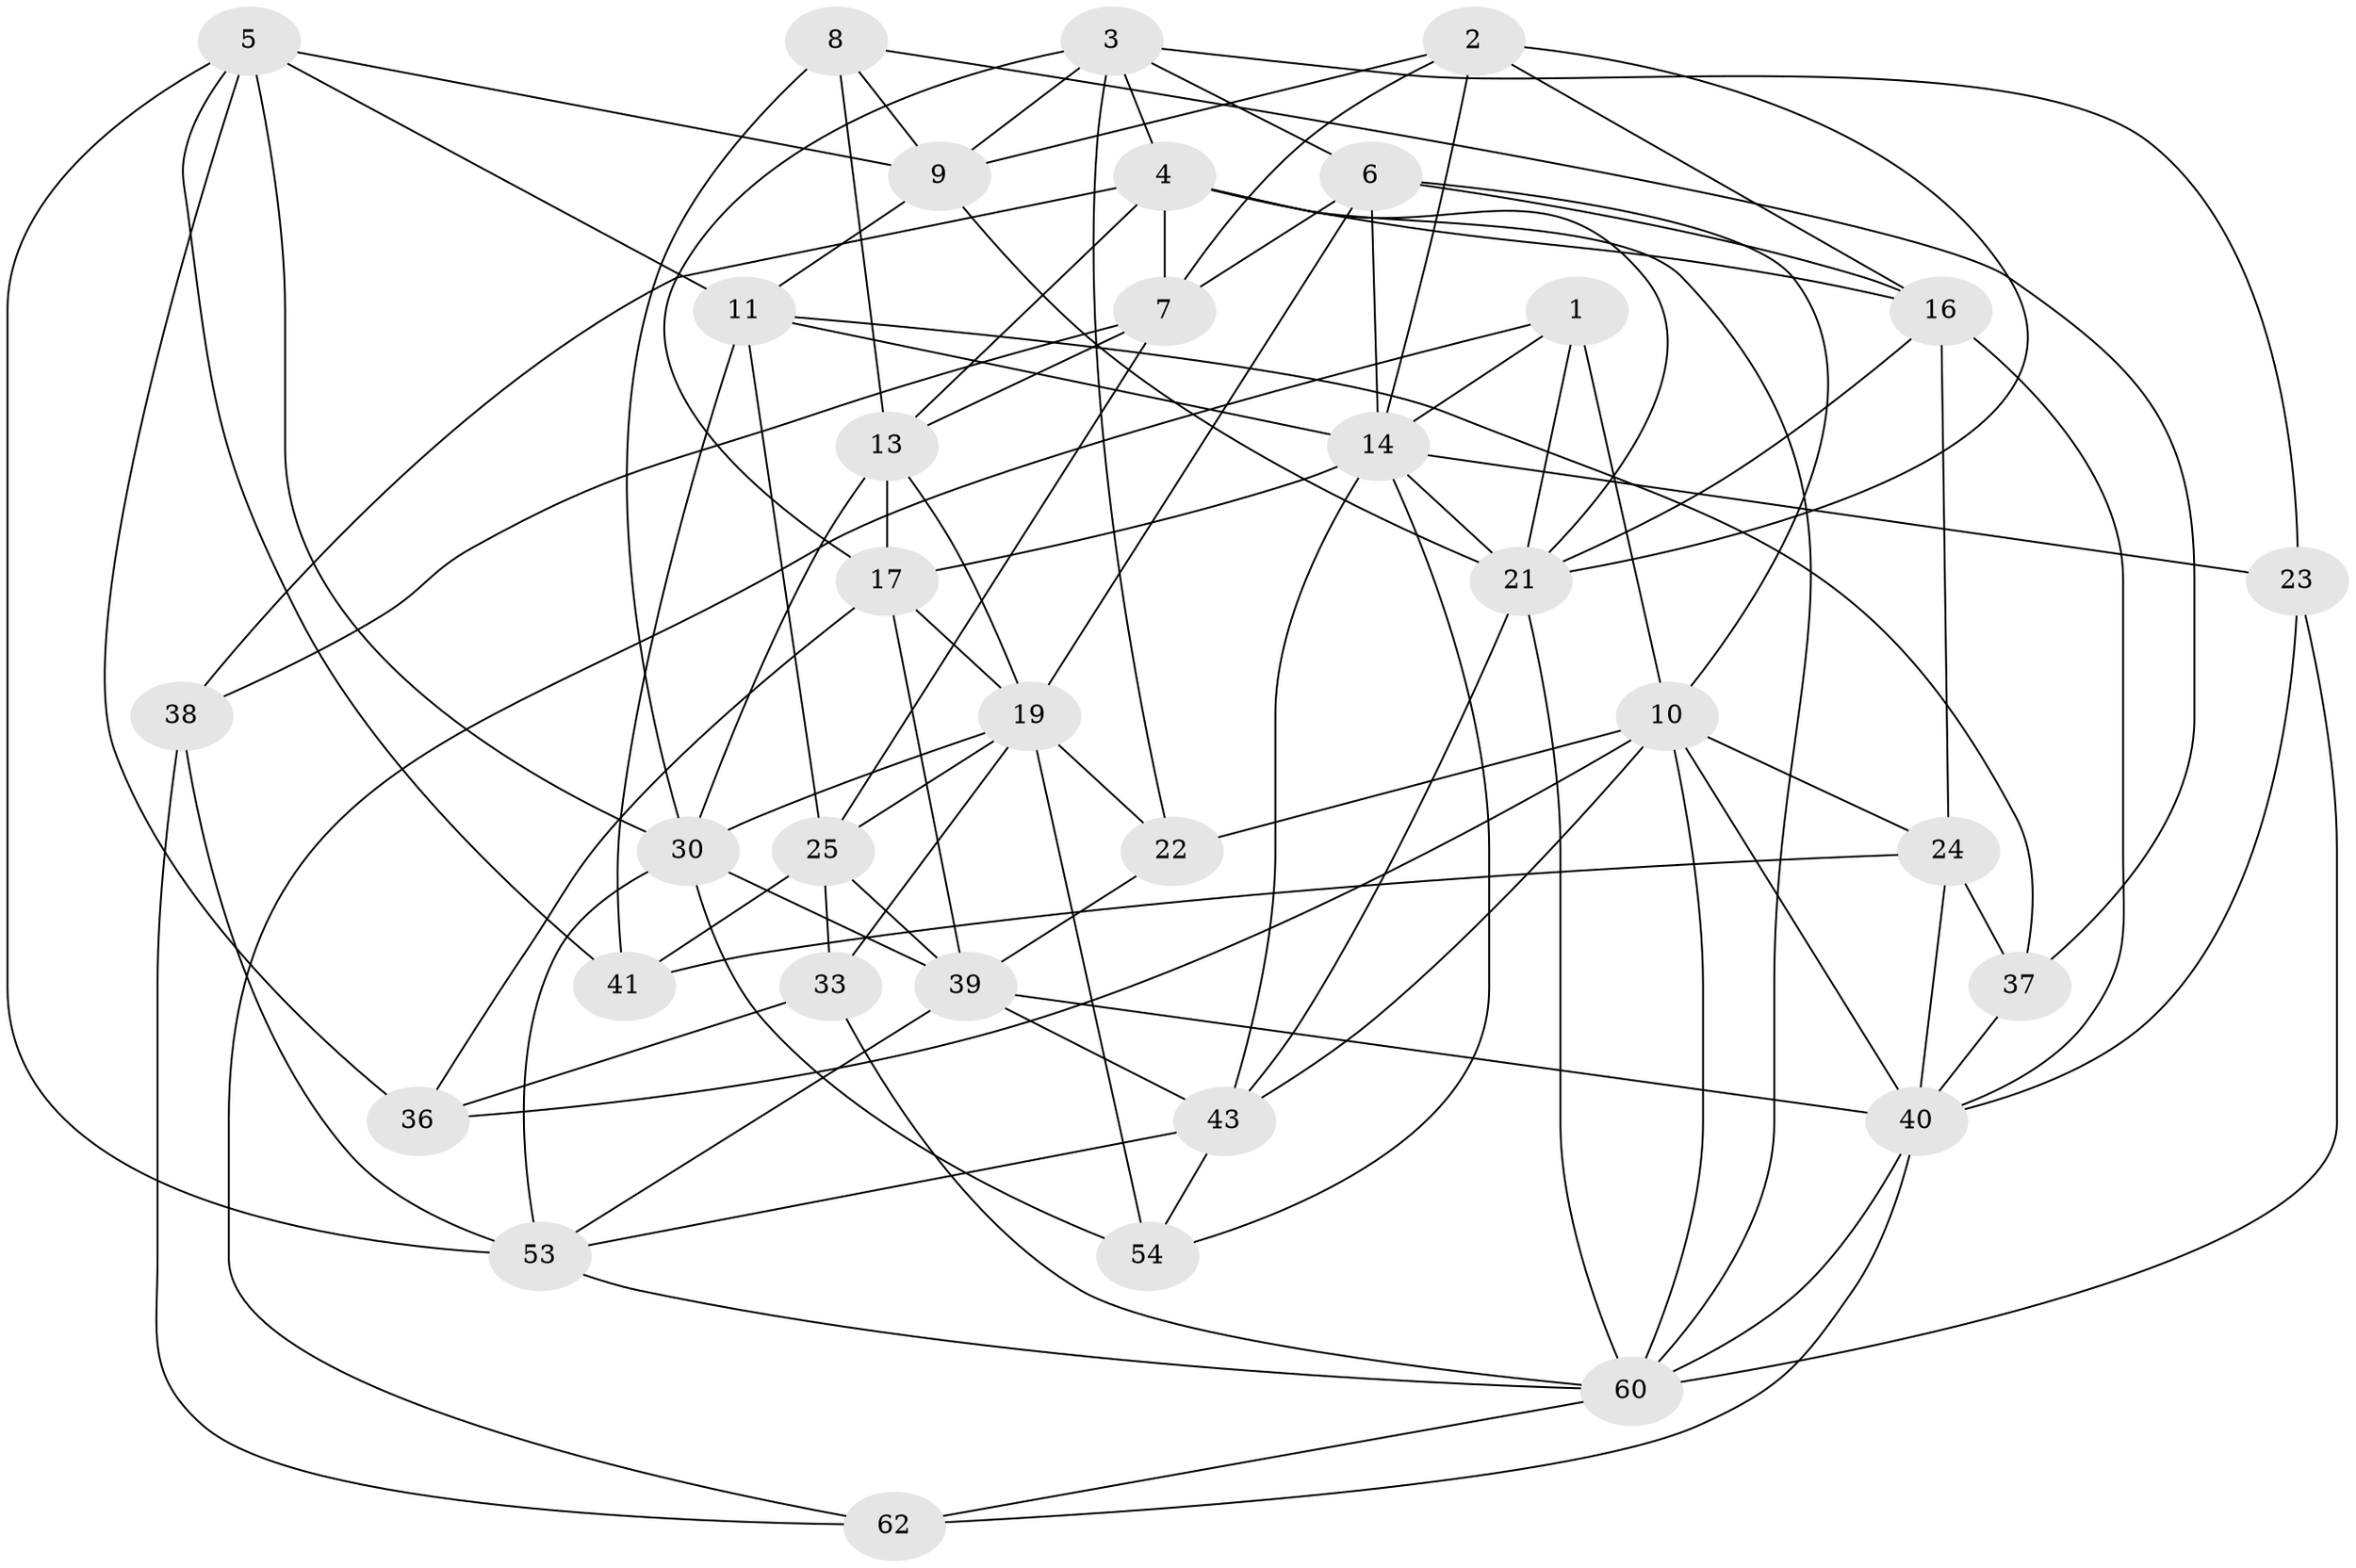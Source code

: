 // original degree distribution, {4: 1.0}
// Generated by graph-tools (version 1.1) at 2025/16/03/09/25 04:16:39]
// undirected, 34 vertices, 98 edges
graph export_dot {
graph [start="1"]
  node [color=gray90,style=filled];
  1;
  2 [super="+12"];
  3 [super="+50"];
  4 [super="+44+28"];
  5 [super="+66"];
  6 [super="+47"];
  7 [super="+31"];
  8;
  9 [super="+34"];
  10 [super="+15"];
  11 [super="+57"];
  13 [super="+46"];
  14 [super="+68+18"];
  16 [super="+49+20"];
  17 [super="+59"];
  19 [super="+26"];
  21 [super="+51"];
  22;
  23;
  24 [super="+48"];
  25 [super="+32"];
  30 [super="+52+65"];
  33;
  36;
  37;
  38;
  39 [super="+58"];
  40 [super="+55+42"];
  41;
  43 [super="+45"];
  53 [super="+56"];
  54;
  60 [super="+64"];
  62;
  1 -- 21;
  1 -- 62;
  1 -- 14;
  1 -- 10;
  2 -- 14 [weight=2];
  2 -- 16;
  2 -- 9;
  2 -- 21;
  2 -- 7;
  3 -- 9;
  3 -- 22;
  3 -- 23;
  3 -- 6;
  3 -- 4;
  3 -- 17;
  4 -- 7;
  4 -- 38;
  4 -- 60;
  4 -- 16 [weight=2];
  4 -- 13;
  4 -- 21;
  5 -- 53;
  5 -- 41;
  5 -- 9;
  5 -- 36;
  5 -- 11;
  5 -- 30;
  6 -- 7;
  6 -- 19;
  6 -- 10;
  6 -- 16;
  6 -- 14;
  7 -- 38;
  7 -- 25;
  7 -- 13;
  8 -- 30;
  8 -- 37;
  8 -- 9;
  8 -- 13;
  9 -- 21;
  9 -- 11;
  10 -- 40;
  10 -- 60;
  10 -- 24;
  10 -- 36;
  10 -- 22;
  10 -- 43;
  11 -- 37;
  11 -- 41;
  11 -- 14;
  11 -- 25;
  13 -- 19;
  13 -- 30;
  13 -- 17;
  14 -- 23;
  14 -- 54;
  14 -- 21;
  14 -- 17;
  14 -- 43;
  16 -- 24 [weight=2];
  16 -- 21;
  16 -- 40;
  17 -- 36;
  17 -- 19;
  17 -- 39;
  19 -- 33;
  19 -- 22;
  19 -- 54;
  19 -- 25;
  19 -- 30;
  21 -- 43;
  21 -- 60;
  22 -- 39;
  23 -- 40;
  23 -- 60;
  24 -- 37;
  24 -- 41;
  24 -- 40;
  25 -- 41;
  25 -- 33;
  25 -- 39;
  30 -- 53;
  30 -- 54;
  30 -- 39 [weight=2];
  33 -- 36;
  33 -- 60;
  37 -- 40;
  38 -- 62;
  38 -- 53;
  39 -- 43;
  39 -- 53;
  39 -- 40;
  40 -- 60;
  40 -- 62;
  43 -- 53;
  43 -- 54;
  53 -- 60;
  60 -- 62;
}
